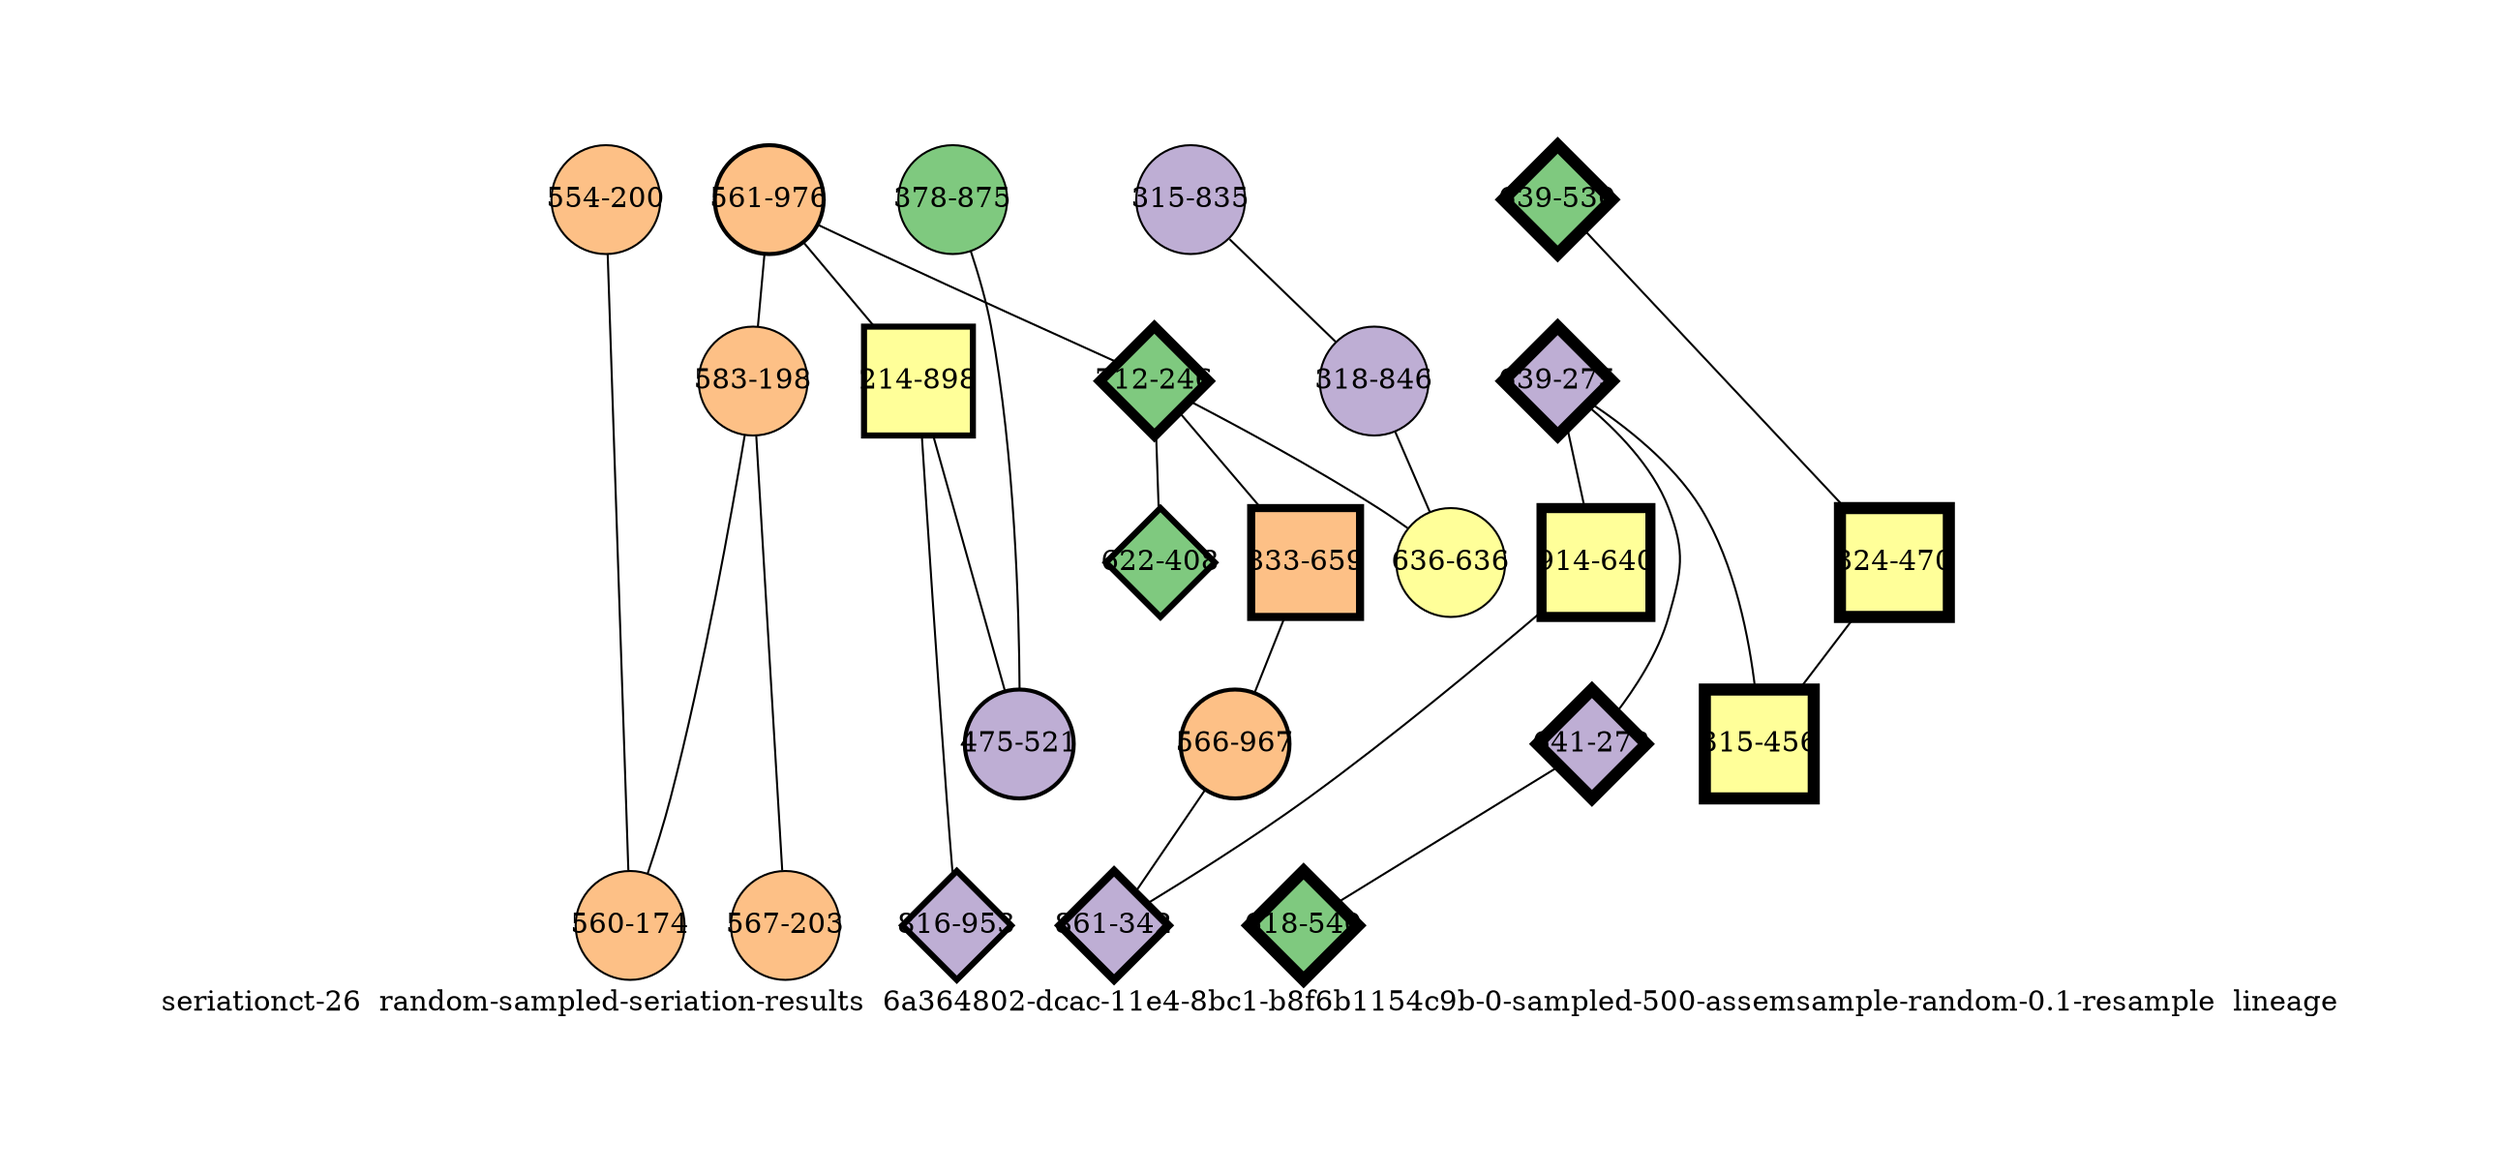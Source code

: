 strict graph "seriationct-26  random-sampled-seriation-results  6a364802-dcac-11e4-8bc1-b8f6b1154c9b-0-sampled-500-assemsample-random-0.1-resample  lineage" {
labelloc=b;
ratio=auto;
pad="1.0";
label="seriationct-26  random-sampled-seriation-results  6a364802-dcac-11e4-8bc1-b8f6b1154c9b-0-sampled-500-assemsample-random-0.1-resample  lineage";
node [width="0.75", style=filled, fixedsize=true, height="0.75", shape=circle, label=""];
0 [xCoordinate="976.0", appears_in_slice=2, yCoordinate="561.0", colorscheme=accent6, lineage_id=0, short_label="561-976", label="561-976", shape=circle, cluster_id=2, fillcolor=3, size="500.0", id=0, penwidth="2.0"];
1 [xCoordinate="835.0", appears_in_slice=1, yCoordinate="315.0", colorscheme=accent6, lineage_id=0, short_label="315-835", label="315-835", shape=circle, cluster_id=1, fillcolor=2, size="500.0", id=1, penwidth="1.0"];
2 [xCoordinate="530.0", appears_in_slice=6, yCoordinate="639.0", colorscheme=accent6, lineage_id=2, short_label="639-530", label="639-530", shape=diamond, cluster_id=0, fillcolor=1, size="500.0", id=2, penwidth="6.0"];
3 [xCoordinate="198.0", appears_in_slice=1, yCoordinate="583.0", colorscheme=accent6, lineage_id=0, short_label="583-198", label="583-198", shape=circle, cluster_id=2, fillcolor=3, size="500.0", id=3, penwidth="1.0"];
4 [xCoordinate="875.0", appears_in_slice=1, yCoordinate="378.0", colorscheme=accent6, lineage_id=0, short_label="378-875", label="378-875", shape=circle, cluster_id=0, fillcolor=1, size="500.0", id=4, penwidth="1.0"];
5 [xCoordinate="846.0", appears_in_slice=1, yCoordinate="318.0", colorscheme=accent6, lineage_id=0, short_label="318-846", label="318-846", shape=circle, cluster_id=1, fillcolor=2, size="500.0", id=14, penwidth="1.0"];
6 [xCoordinate="470.0", appears_in_slice=6, yCoordinate="324.0", colorscheme=accent6, lineage_id=1, short_label="324-470", label="324-470", shape=square, cluster_id=3, fillcolor=4, size="500.0", id=6, penwidth="6.0"];
7 [xCoordinate="898.0", appears_in_slice=3, yCoordinate="214.0", colorscheme=accent6, lineage_id=1, short_label="214-898", label="214-898", shape=square, cluster_id=3, fillcolor=4, size="500.0", id=7, penwidth="3.0"];
8 [xCoordinate="275.0", appears_in_slice=6, yCoordinate="639.0", colorscheme=accent6, lineage_id=2, short_label="639-275", label="639-275", shape=diamond, cluster_id=1, fillcolor=2, size="500.0", id=8, penwidth="6.0"];
9 [xCoordinate="203.0", appears_in_slice=1, yCoordinate="567.0", colorscheme=accent6, lineage_id=0, short_label="567-203", label="567-203", shape=circle, cluster_id=2, fillcolor=3, size="500.0", id=9, penwidth="1.0"];
10 [xCoordinate="246.0", appears_in_slice=5, yCoordinate="712.0", colorscheme=accent6, lineage_id=2, short_label="712-246", label="712-246", shape=diamond, cluster_id=0, fillcolor=1, size="500.0", id=10, penwidth="5.0"];
11 [xCoordinate="456.0", appears_in_slice=6, yCoordinate="315.0", colorscheme=accent6, lineage_id=1, short_label="315-456", label="315-456", shape=square, cluster_id=3, fillcolor=4, size="500.0", id=11, penwidth="6.0"];
12 [xCoordinate="521.0", appears_in_slice=2, yCoordinate="475.0", colorscheme=accent6, lineage_id=0, short_label="475-521", label="475-521", shape=circle, cluster_id=1, fillcolor=2, size="500.0", id=12, penwidth="2.0"];
13 [xCoordinate="200.0", appears_in_slice=1, yCoordinate="554.0", colorscheme=accent6, lineage_id=0, short_label="554-200", label="554-200", shape=circle, cluster_id=2, fillcolor=3, size="500.0", id=13, penwidth="1.0"];
14 [xCoordinate="659.0", appears_in_slice=4, yCoordinate="833.0", colorscheme=accent6, lineage_id=1, short_label="833-659", label="833-659", shape=square, cluster_id=2, fillcolor=3, size="500.0", id=5, penwidth="4.0"];
15 [xCoordinate="636.0", appears_in_slice=1, yCoordinate="636.0", colorscheme=accent6, lineage_id=0, short_label="636-636", label="636-636", shape=circle, cluster_id=3, fillcolor=4, size="500.0", id=15, penwidth="1.0"];
16 [xCoordinate="640.0", appears_in_slice=5, yCoordinate="914.0", colorscheme=accent6, lineage_id=1, short_label="914-640", label="914-640", shape=square, cluster_id=3, fillcolor=4, size="500.0", id=16, penwidth="5.0"];
17 [xCoordinate="967.0", appears_in_slice=2, yCoordinate="566.0", colorscheme=accent6, lineage_id=0, short_label="566-967", label="566-967", shape=circle, cluster_id=2, fillcolor=3, size="500.0", id=17, penwidth="2.0"];
18 [xCoordinate="408.0", appears_in_slice=3, yCoordinate="622.0", colorscheme=accent6, lineage_id=2, short_label="622-408", label="622-408", shape=diamond, cluster_id=0, fillcolor=1, size="500.0", id=18, penwidth="3.0"];
19 [xCoordinate="953.0", appears_in_slice=3, yCoordinate="816.0", colorscheme=accent6, lineage_id=2, short_label="816-953", label="816-953", shape=diamond, cluster_id=1, fillcolor=2, size="500.0", id=19, penwidth="3.0"];
20 [xCoordinate="174.0", appears_in_slice=1, yCoordinate="560.0", colorscheme=accent6, lineage_id=0, short_label="560-174", label="560-174", shape=circle, cluster_id=2, fillcolor=3, size="500.0", id=20, penwidth="1.0"];
21 [xCoordinate="272.0", appears_in_slice=6, yCoordinate="641.0", colorscheme=accent6, lineage_id=2, short_label="641-272", label="641-272", shape=diamond, cluster_id=1, fillcolor=2, size="500.0", id=21, penwidth="6.0"];
22 [xCoordinate="540.0", appears_in_slice=6, yCoordinate="618.0", colorscheme=accent6, lineage_id=2, short_label="618-540", label="618-540", shape=diamond, cluster_id=0, fillcolor=1, size="500.0", id=22, penwidth="6.0"];
23 [xCoordinate="342.0", appears_in_slice=4, yCoordinate="861.0", colorscheme=accent6, lineage_id=2, short_label="861-342", label="861-342", shape=diamond, cluster_id=1, fillcolor=2, size="500.0", id=23, penwidth="4.0"];
0 -- 10  [inverseweight="1.76723686141", weight="0.565855105129"];
0 -- 3  [inverseweight="1.57967041909", weight="0.633043442427"];
0 -- 7  [inverseweight="3.27983459555", weight="0.304893424003"];
1 -- 5  [inverseweight="16.2050930888", weight="0.0617089944822"];
2 -- 6  [inverseweight="31.4970394174", weight="0.0317490157328"];
3 -- 9  [inverseweight="14.3739893644", weight="0.0695701085237"];
3 -- 20  [inverseweight="22.6804605813", weight="0.0440908153701"];
4 -- 12  [inverseweight="3.18632963709", weight="0.313840723935"];
5 -- 15  [inverseweight="1.92108865898", weight="0.520538183038"];
6 -- 11  [inverseweight="3.4518074599", weight="0.289703296495"];
7 -- 19  [inverseweight="51.5710623129", weight="0.0193907194297"];
7 -- 12  [inverseweight="1.38199609751", weight="0.723591044721"];
8 -- 16  [inverseweight="1.90948212473", weight="0.523702205456"];
8 -- 11  [inverseweight="1.86098775584", weight="0.537349048571"];
8 -- 21  [inverseweight="12.5471403307", weight="0.0796994353807"];
10 -- 18  [inverseweight="1.84219865122", weight="0.542829623363"];
10 -- 14  [inverseweight="1.97426536447", weight="0.506517521908"];
10 -- 15  [inverseweight="1.58509063189", weight="0.630878752218"];
13 -- 20  [inverseweight="31.8788356532", weight="0.0313687742827"];
14 -- 17  [inverseweight="2.14266912096", weight="0.466707617251"];
16 -- 23  [inverseweight="2.11795968982", weight="0.472152517731"];
17 -- 23  [inverseweight="2.16773417731", weight="0.461311174805"];
21 -- 22  [inverseweight="5.47044642196", weight="0.182800437636"];
}
